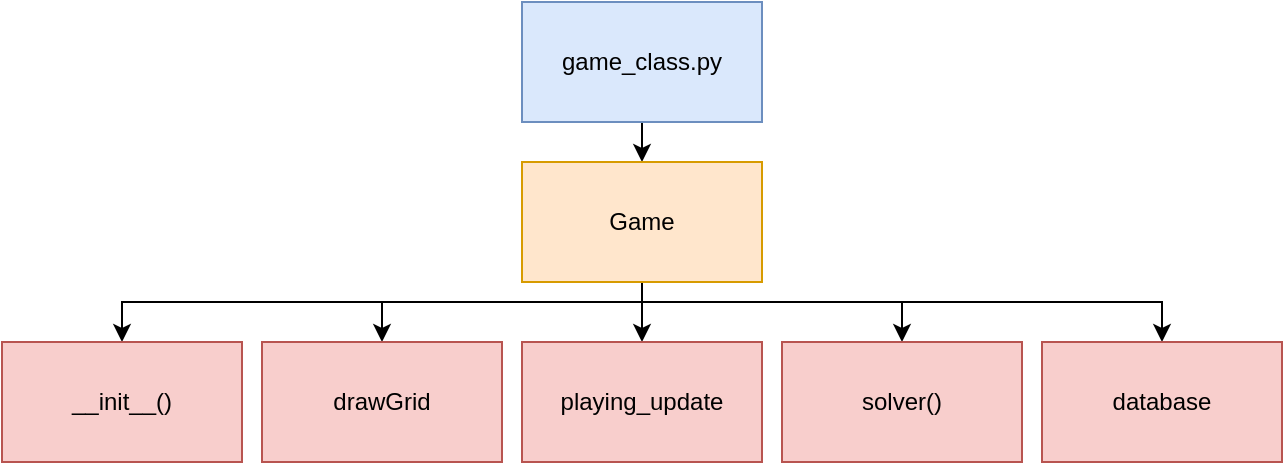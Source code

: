 <mxfile version="14.0.1" type="device"><diagram id="wISvgtW7QC8eq2RXW61G" name="Page-1"><mxGraphModel dx="946" dy="535" grid="1" gridSize="10" guides="1" tooltips="1" connect="1" arrows="1" fold="1" page="1" pageScale="1" pageWidth="827" pageHeight="1169" math="0" shadow="0"><root><mxCell id="0"/><mxCell id="1" parent="0"/><mxCell id="HcsW8yIkLIZDJfey_LBG-5" style="edgeStyle=orthogonalEdgeStyle;rounded=0;orthogonalLoop=1;jettySize=auto;html=1;exitX=0.5;exitY=1;exitDx=0;exitDy=0;entryX=0.5;entryY=0;entryDx=0;entryDy=0;" parent="1" source="HcsW8yIkLIZDJfey_LBG-1" target="HcsW8yIkLIZDJfey_LBG-4" edge="1"><mxGeometry relative="1" as="geometry"/></mxCell><mxCell id="HcsW8yIkLIZDJfey_LBG-1" value="game_class.py" style="rounded=0;whiteSpace=wrap;html=1;fillColor=#dae8fc;strokeColor=#6c8ebf;" parent="1" vertex="1"><mxGeometry x="320" y="40" width="120" height="60" as="geometry"/></mxCell><mxCell id="HcsW8yIkLIZDJfey_LBG-8" style="edgeStyle=orthogonalEdgeStyle;rounded=0;orthogonalLoop=1;jettySize=auto;html=1;exitX=0.5;exitY=1;exitDx=0;exitDy=0;entryX=0.5;entryY=0;entryDx=0;entryDy=0;" parent="1" source="HcsW8yIkLIZDJfey_LBG-4" target="HcsW8yIkLIZDJfey_LBG-6" edge="1"><mxGeometry relative="1" as="geometry"><Array as="points"><mxPoint x="380" y="190"/><mxPoint x="120" y="190"/></Array></mxGeometry></mxCell><mxCell id="HcsW8yIkLIZDJfey_LBG-9" style="edgeStyle=orthogonalEdgeStyle;rounded=0;orthogonalLoop=1;jettySize=auto;html=1;exitX=0.5;exitY=1;exitDx=0;exitDy=0;entryX=0.5;entryY=0;entryDx=0;entryDy=0;" parent="1" source="HcsW8yIkLIZDJfey_LBG-4" target="HcsW8yIkLIZDJfey_LBG-7" edge="1"><mxGeometry relative="1" as="geometry"><Array as="points"><mxPoint x="380" y="190"/><mxPoint x="510" y="190"/></Array></mxGeometry></mxCell><mxCell id="HcsW8yIkLIZDJfey_LBG-16" style="edgeStyle=orthogonalEdgeStyle;rounded=0;orthogonalLoop=1;jettySize=auto;html=1;exitX=0.5;exitY=1;exitDx=0;exitDy=0;" parent="1" source="HcsW8yIkLIZDJfey_LBG-4" target="HcsW8yIkLIZDJfey_LBG-10" edge="1"><mxGeometry relative="1" as="geometry"><Array as="points"><mxPoint x="380" y="190"/><mxPoint x="250" y="190"/></Array></mxGeometry></mxCell><mxCell id="WNBHF6pnebQenjw3mkV0-2" style="edgeStyle=orthogonalEdgeStyle;rounded=0;orthogonalLoop=1;jettySize=auto;html=1;exitX=0.5;exitY=1;exitDx=0;exitDy=0;" edge="1" parent="1" source="HcsW8yIkLIZDJfey_LBG-4" target="HcsW8yIkLIZDJfey_LBG-14"><mxGeometry relative="1" as="geometry"/></mxCell><mxCell id="WNBHF6pnebQenjw3mkV0-3" style="edgeStyle=orthogonalEdgeStyle;rounded=0;orthogonalLoop=1;jettySize=auto;html=1;exitX=0.5;exitY=1;exitDx=0;exitDy=0;" edge="1" parent="1" source="HcsW8yIkLIZDJfey_LBG-4" target="WNBHF6pnebQenjw3mkV0-1"><mxGeometry relative="1" as="geometry"><Array as="points"><mxPoint x="380" y="190"/><mxPoint x="640" y="190"/></Array></mxGeometry></mxCell><mxCell id="HcsW8yIkLIZDJfey_LBG-4" value="Game" style="rounded=0;whiteSpace=wrap;html=1;fillColor=#ffe6cc;strokeColor=#d79b00;" parent="1" vertex="1"><mxGeometry x="320" y="120" width="120" height="60" as="geometry"/></mxCell><mxCell id="HcsW8yIkLIZDJfey_LBG-6" value="__init__()" style="rounded=0;whiteSpace=wrap;html=1;fillColor=#f8cecc;strokeColor=#b85450;" parent="1" vertex="1"><mxGeometry x="60" y="210" width="120" height="60" as="geometry"/></mxCell><mxCell id="HcsW8yIkLIZDJfey_LBG-7" value="solver()" style="rounded=0;whiteSpace=wrap;html=1;fillColor=#f8cecc;strokeColor=#b85450;" parent="1" vertex="1"><mxGeometry x="450" y="210" width="120" height="60" as="geometry"/></mxCell><mxCell id="HcsW8yIkLIZDJfey_LBG-10" value="drawGrid" style="rounded=0;whiteSpace=wrap;html=1;fillColor=#f8cecc;strokeColor=#b85450;" parent="1" vertex="1"><mxGeometry x="190" y="210" width="120" height="60" as="geometry"/></mxCell><mxCell id="HcsW8yIkLIZDJfey_LBG-14" value="playing_update" style="rounded=0;whiteSpace=wrap;html=1;fillColor=#f8cecc;strokeColor=#b85450;" parent="1" vertex="1"><mxGeometry x="320" y="210" width="120" height="60" as="geometry"/></mxCell><mxCell id="WNBHF6pnebQenjw3mkV0-1" value="database" style="rounded=0;whiteSpace=wrap;html=1;fillColor=#f8cecc;strokeColor=#b85450;" vertex="1" parent="1"><mxGeometry x="580" y="210" width="120" height="60" as="geometry"/></mxCell></root></mxGraphModel></diagram></mxfile>